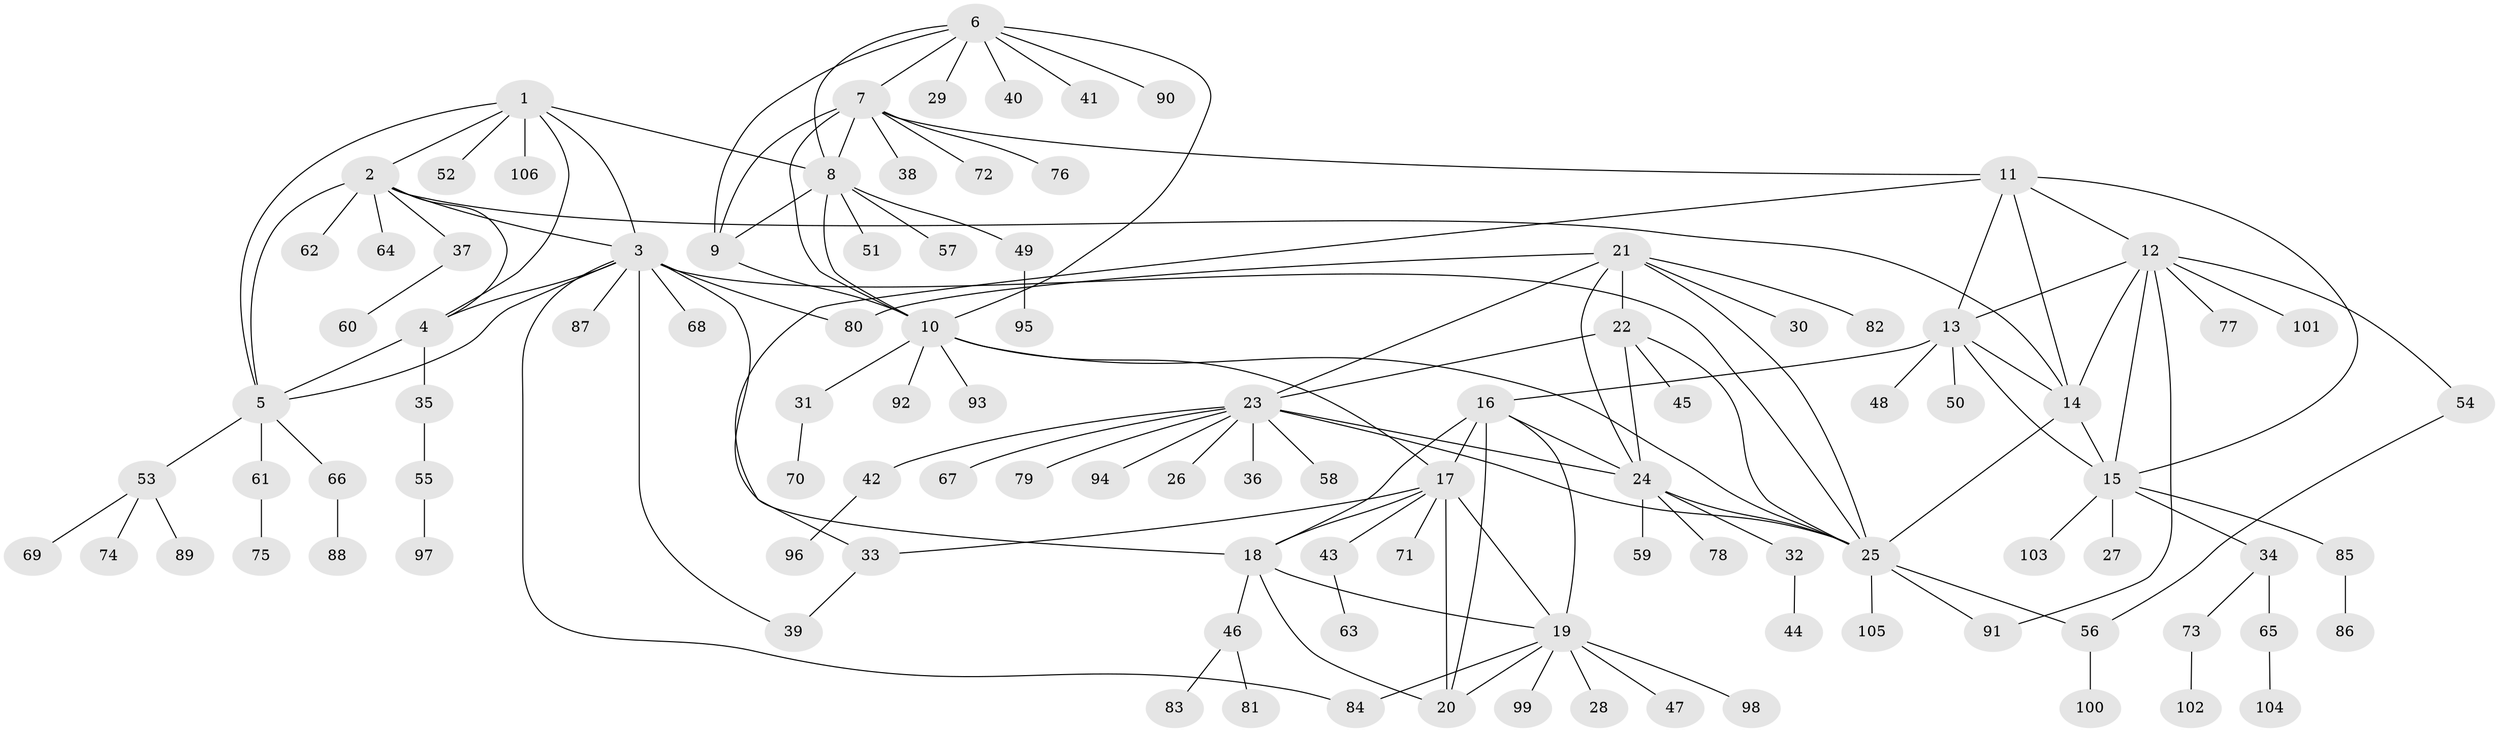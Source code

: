 // coarse degree distribution, {7: 0.0625, 6: 0.109375, 3: 0.046875, 2: 0.109375, 1: 0.546875, 4: 0.03125, 5: 0.046875, 9: 0.015625, 8: 0.03125}
// Generated by graph-tools (version 1.1) at 2025/37/03/04/25 23:37:46]
// undirected, 106 vertices, 147 edges
graph export_dot {
  node [color=gray90,style=filled];
  1;
  2;
  3;
  4;
  5;
  6;
  7;
  8;
  9;
  10;
  11;
  12;
  13;
  14;
  15;
  16;
  17;
  18;
  19;
  20;
  21;
  22;
  23;
  24;
  25;
  26;
  27;
  28;
  29;
  30;
  31;
  32;
  33;
  34;
  35;
  36;
  37;
  38;
  39;
  40;
  41;
  42;
  43;
  44;
  45;
  46;
  47;
  48;
  49;
  50;
  51;
  52;
  53;
  54;
  55;
  56;
  57;
  58;
  59;
  60;
  61;
  62;
  63;
  64;
  65;
  66;
  67;
  68;
  69;
  70;
  71;
  72;
  73;
  74;
  75;
  76;
  77;
  78;
  79;
  80;
  81;
  82;
  83;
  84;
  85;
  86;
  87;
  88;
  89;
  90;
  91;
  92;
  93;
  94;
  95;
  96;
  97;
  98;
  99;
  100;
  101;
  102;
  103;
  104;
  105;
  106;
  1 -- 2;
  1 -- 3;
  1 -- 4;
  1 -- 5;
  1 -- 8;
  1 -- 52;
  1 -- 106;
  2 -- 3;
  2 -- 4;
  2 -- 5;
  2 -- 14;
  2 -- 37;
  2 -- 62;
  2 -- 64;
  3 -- 4;
  3 -- 5;
  3 -- 18;
  3 -- 25;
  3 -- 39;
  3 -- 68;
  3 -- 80;
  3 -- 84;
  3 -- 87;
  4 -- 5;
  4 -- 35;
  5 -- 53;
  5 -- 61;
  5 -- 66;
  6 -- 7;
  6 -- 8;
  6 -- 9;
  6 -- 10;
  6 -- 29;
  6 -- 40;
  6 -- 41;
  6 -- 90;
  7 -- 8;
  7 -- 9;
  7 -- 10;
  7 -- 11;
  7 -- 38;
  7 -- 72;
  7 -- 76;
  8 -- 9;
  8 -- 10;
  8 -- 49;
  8 -- 51;
  8 -- 57;
  9 -- 10;
  10 -- 17;
  10 -- 25;
  10 -- 31;
  10 -- 92;
  10 -- 93;
  11 -- 12;
  11 -- 13;
  11 -- 14;
  11 -- 15;
  11 -- 33;
  12 -- 13;
  12 -- 14;
  12 -- 15;
  12 -- 54;
  12 -- 77;
  12 -- 91;
  12 -- 101;
  13 -- 14;
  13 -- 15;
  13 -- 16;
  13 -- 48;
  13 -- 50;
  14 -- 15;
  14 -- 25;
  15 -- 27;
  15 -- 34;
  15 -- 85;
  15 -- 103;
  16 -- 17;
  16 -- 18;
  16 -- 19;
  16 -- 20;
  16 -- 24;
  17 -- 18;
  17 -- 19;
  17 -- 20;
  17 -- 33;
  17 -- 43;
  17 -- 71;
  18 -- 19;
  18 -- 20;
  18 -- 46;
  19 -- 20;
  19 -- 28;
  19 -- 47;
  19 -- 84;
  19 -- 98;
  19 -- 99;
  21 -- 22;
  21 -- 23;
  21 -- 24;
  21 -- 25;
  21 -- 30;
  21 -- 80;
  21 -- 82;
  22 -- 23;
  22 -- 24;
  22 -- 25;
  22 -- 45;
  23 -- 24;
  23 -- 25;
  23 -- 26;
  23 -- 36;
  23 -- 42;
  23 -- 58;
  23 -- 67;
  23 -- 79;
  23 -- 94;
  24 -- 25;
  24 -- 32;
  24 -- 59;
  24 -- 78;
  25 -- 56;
  25 -- 91;
  25 -- 105;
  31 -- 70;
  32 -- 44;
  33 -- 39;
  34 -- 65;
  34 -- 73;
  35 -- 55;
  37 -- 60;
  42 -- 96;
  43 -- 63;
  46 -- 81;
  46 -- 83;
  49 -- 95;
  53 -- 69;
  53 -- 74;
  53 -- 89;
  54 -- 56;
  55 -- 97;
  56 -- 100;
  61 -- 75;
  65 -- 104;
  66 -- 88;
  73 -- 102;
  85 -- 86;
}

